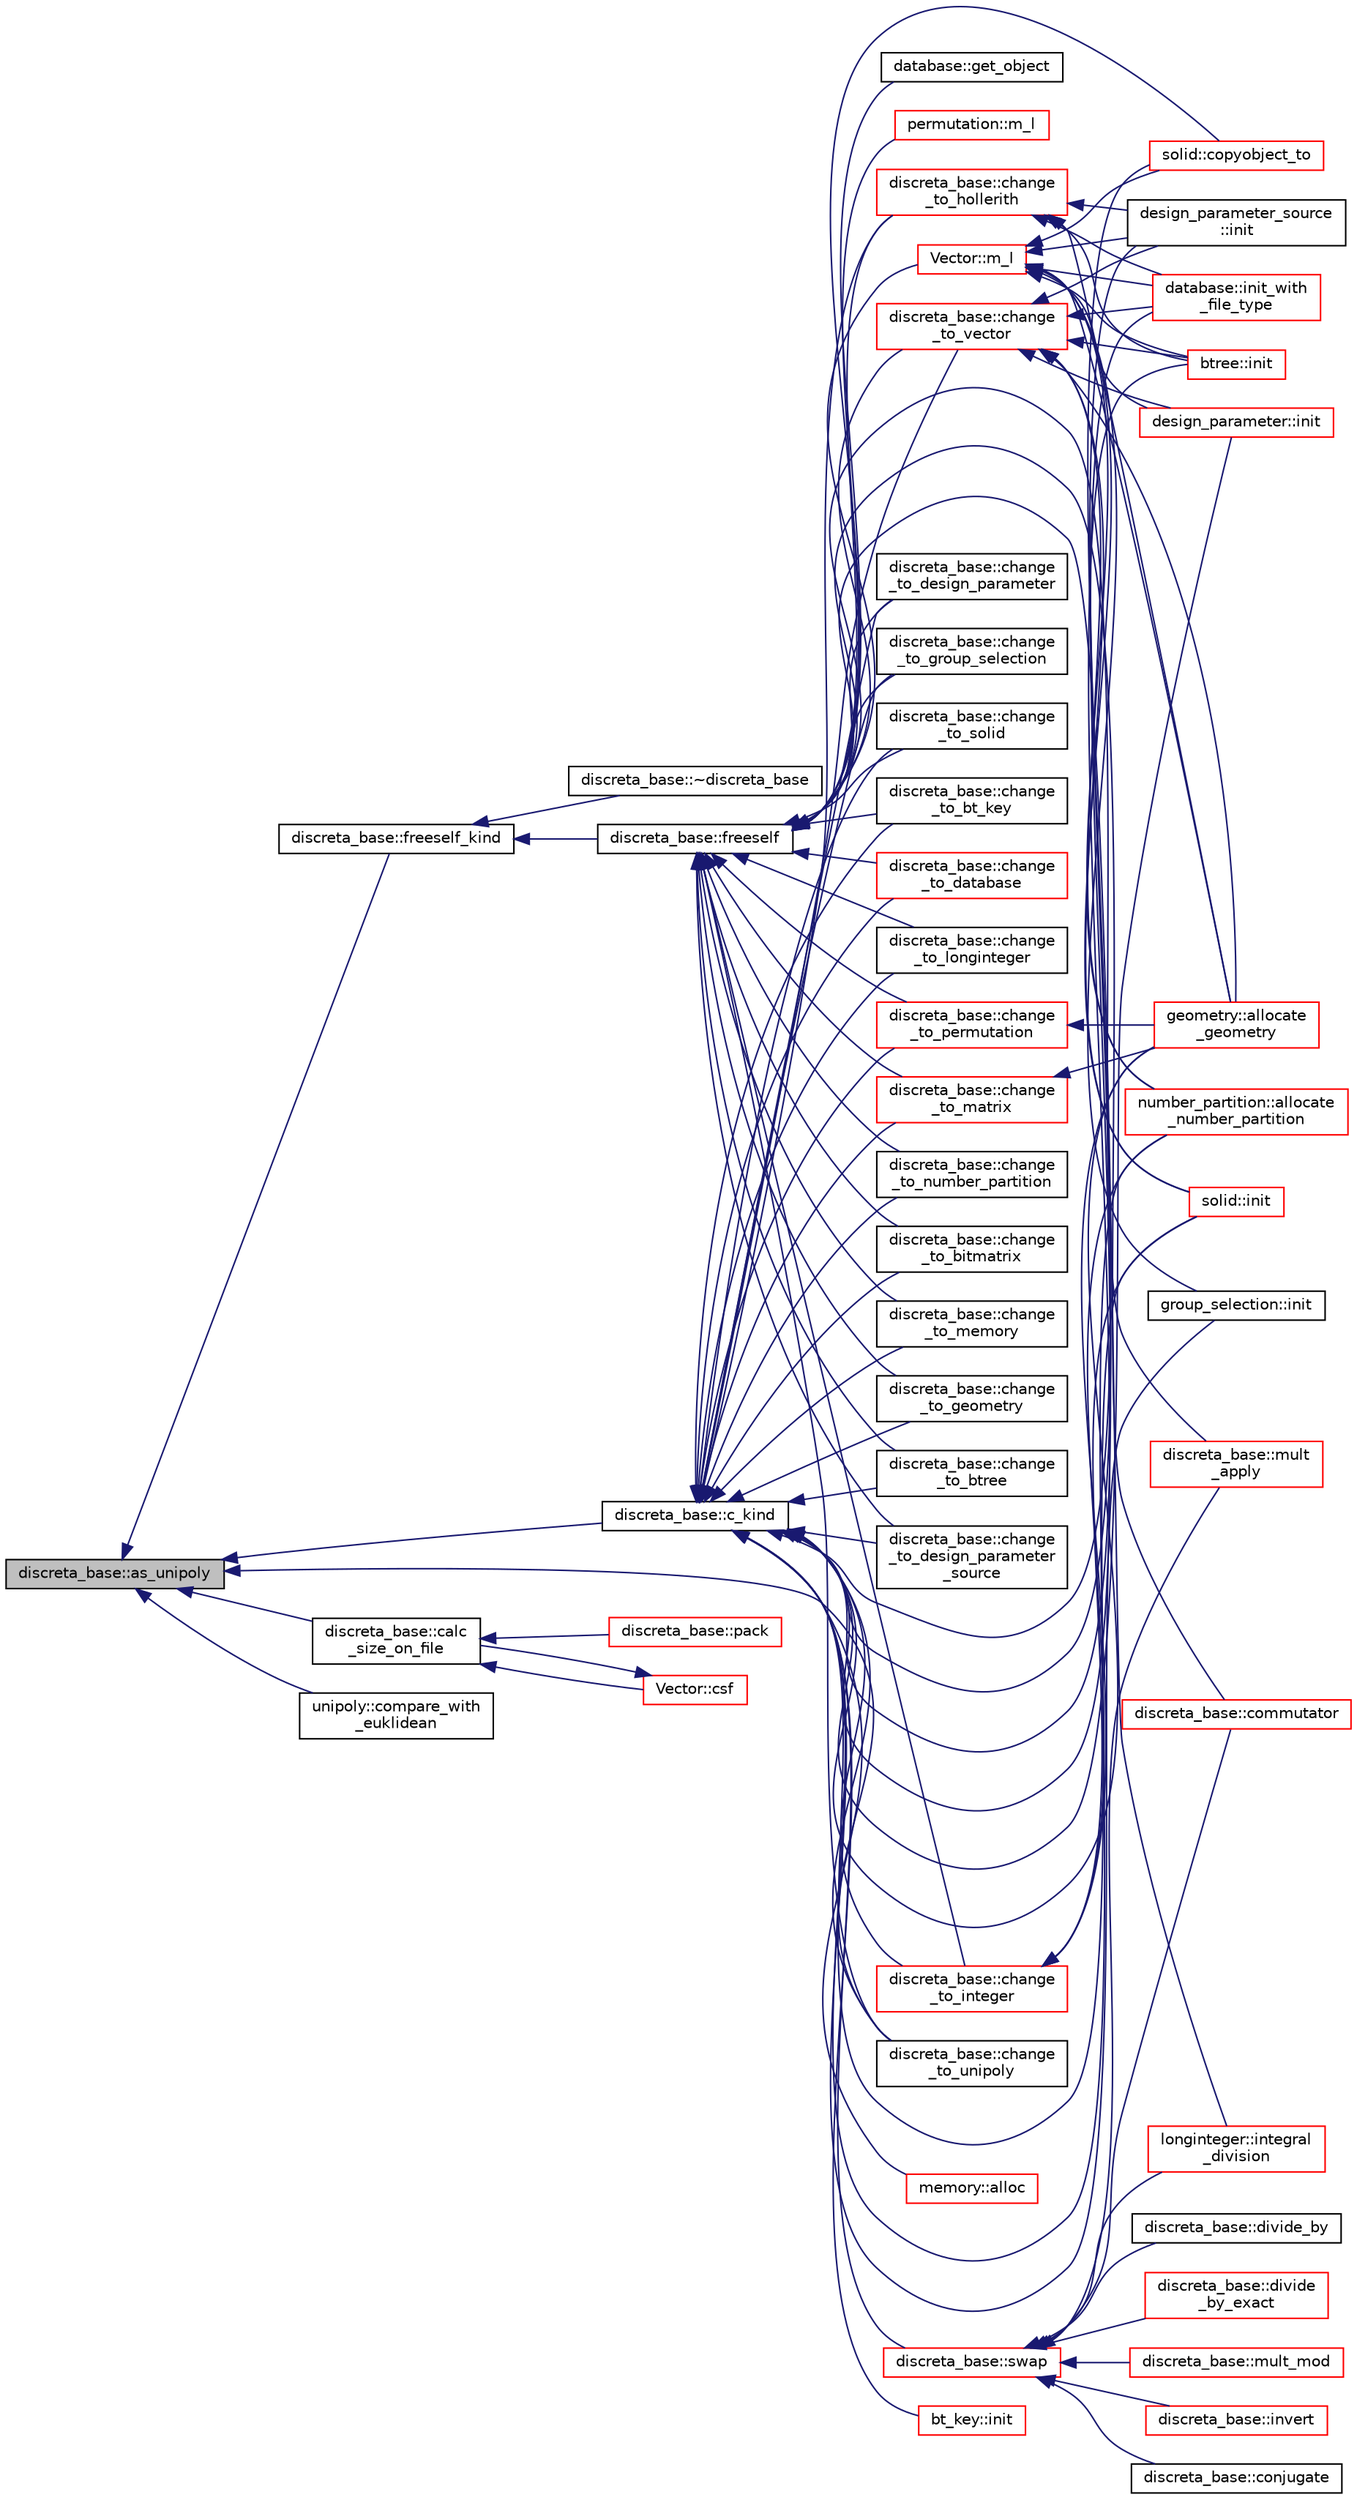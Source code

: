 digraph "discreta_base::as_unipoly"
{
  edge [fontname="Helvetica",fontsize="10",labelfontname="Helvetica",labelfontsize="10"];
  node [fontname="Helvetica",fontsize="10",shape=record];
  rankdir="LR";
  Node7881 [label="discreta_base::as_unipoly",height=0.2,width=0.4,color="black", fillcolor="grey75", style="filled", fontcolor="black"];
  Node7881 -> Node7882 [dir="back",color="midnightblue",fontsize="10",style="solid",fontname="Helvetica"];
  Node7882 [label="discreta_base::freeself_kind",height=0.2,width=0.4,color="black", fillcolor="white", style="filled",URL="$d7/d71/classdiscreta__base.html#a63a23ada2165b3838fab719ed458cec8"];
  Node7882 -> Node7883 [dir="back",color="midnightblue",fontsize="10",style="solid",fontname="Helvetica"];
  Node7883 [label="discreta_base::~discreta_base",height=0.2,width=0.4,color="black", fillcolor="white", style="filled",URL="$d7/d71/classdiscreta__base.html#a14df6915d3622e941d8bd541a6818d0e"];
  Node7882 -> Node7884 [dir="back",color="midnightblue",fontsize="10",style="solid",fontname="Helvetica"];
  Node7884 [label="discreta_base::freeself",height=0.2,width=0.4,color="black", fillcolor="white", style="filled",URL="$d7/d71/classdiscreta__base.html#a9a3c9501a562293b5667c11b9174d6e5"];
  Node7884 -> Node7885 [dir="back",color="midnightblue",fontsize="10",style="solid",fontname="Helvetica"];
  Node7885 [label="discreta_base::mult\l_apply",height=0.2,width=0.4,color="red", fillcolor="white", style="filled",URL="$d7/d71/classdiscreta__base.html#a301b8d0527d3a60ba410bba87446f490"];
  Node7884 -> Node7888 [dir="back",color="midnightblue",fontsize="10",style="solid",fontname="Helvetica"];
  Node7888 [label="discreta_base::commutator",height=0.2,width=0.4,color="red", fillcolor="white", style="filled",URL="$d7/d71/classdiscreta__base.html#a1d0bb4144e3eb15aaf877a0cea656c00"];
  Node7884 -> Node7890 [dir="back",color="midnightblue",fontsize="10",style="solid",fontname="Helvetica"];
  Node7890 [label="database::get_object",height=0.2,width=0.4,color="black", fillcolor="white", style="filled",URL="$db/d72/classdatabase.html#af183761e73fedbd560d9545a36060efc"];
  Node7884 -> Node7891 [dir="back",color="midnightblue",fontsize="10",style="solid",fontname="Helvetica"];
  Node7891 [label="discreta_base::change\l_to_integer",height=0.2,width=0.4,color="red", fillcolor="white", style="filled",URL="$d7/d71/classdiscreta__base.html#a58a5a5bd8f8e6f2dd7b4483b66dc7bb9"];
  Node7891 -> Node8041 [dir="back",color="midnightblue",fontsize="10",style="solid",fontname="Helvetica"];
  Node8041 [label="geometry::allocate\l_geometry",height=0.2,width=0.4,color="red", fillcolor="white", style="filled",URL="$da/d44/classgeometry.html#a243e84ff38207957ad5976020c19a033"];
  Node7891 -> Node8152 [dir="back",color="midnightblue",fontsize="10",style="solid",fontname="Helvetica"];
  Node8152 [label="number_partition::allocate\l_number_partition",height=0.2,width=0.4,color="red", fillcolor="white", style="filled",URL="$df/d50/classnumber__partition.html#a3c5649dc95f5ca53df4b0c58de6c1dc5"];
  Node7891 -> Node8153 [dir="back",color="midnightblue",fontsize="10",style="solid",fontname="Helvetica"];
  Node8153 [label="solid::init",height=0.2,width=0.4,color="red", fillcolor="white", style="filled",URL="$d8/def/classsolid.html#afc711954316958b35630fbc8542bcd05"];
  Node7884 -> Node8155 [dir="back",color="midnightblue",fontsize="10",style="solid",fontname="Helvetica"];
  Node8155 [label="discreta_base::change\l_to_longinteger",height=0.2,width=0.4,color="black", fillcolor="white", style="filled",URL="$d7/d71/classdiscreta__base.html#aa65b4b95b89b1df5ff8e0ef944e598a9"];
  Node7884 -> Node8156 [dir="back",color="midnightblue",fontsize="10",style="solid",fontname="Helvetica"];
  Node8156 [label="discreta_base::change\l_to_vector",height=0.2,width=0.4,color="red", fillcolor="white", style="filled",URL="$d7/d71/classdiscreta__base.html#a66186d19c55ad54af11e2a040a763c38"];
  Node8156 -> Node8114 [dir="back",color="midnightblue",fontsize="10",style="solid",fontname="Helvetica"];
  Node8114 [label="btree::init",height=0.2,width=0.4,color="red", fillcolor="white", style="filled",URL="$dd/db0/classbtree.html#a3c88706e9886f1f9bc142b511aeab642"];
  Node8156 -> Node8157 [dir="back",color="midnightblue",fontsize="10",style="solid",fontname="Helvetica"];
  Node8157 [label="database::init_with\l_file_type",height=0.2,width=0.4,color="red", fillcolor="white", style="filled",URL="$db/d72/classdatabase.html#a3b7a27f69a64812a6bfd765158d62476"];
  Node8156 -> Node7913 [dir="back",color="midnightblue",fontsize="10",style="solid",fontname="Helvetica"];
  Node7913 [label="design_parameter::init",height=0.2,width=0.4,color="red", fillcolor="white", style="filled",URL="$da/d94/classdesign__parameter.html#af77829be8d9058a84169c36143307b5d"];
  Node8156 -> Node8115 [dir="back",color="midnightblue",fontsize="10",style="solid",fontname="Helvetica"];
  Node8115 [label="design_parameter_source\l::init",height=0.2,width=0.4,color="black", fillcolor="white", style="filled",URL="$df/d4b/classdesign__parameter__source.html#afccf1773adfffec18fd96efaec208b93"];
  Node8156 -> Node8041 [dir="back",color="midnightblue",fontsize="10",style="solid",fontname="Helvetica"];
  Node8156 -> Node8152 [dir="back",color="midnightblue",fontsize="10",style="solid",fontname="Helvetica"];
  Node8156 -> Node8153 [dir="back",color="midnightblue",fontsize="10",style="solid",fontname="Helvetica"];
  Node7884 -> Node8159 [dir="back",color="midnightblue",fontsize="10",style="solid",fontname="Helvetica"];
  Node8159 [label="discreta_base::change\l_to_permutation",height=0.2,width=0.4,color="red", fillcolor="white", style="filled",URL="$d7/d71/classdiscreta__base.html#a38e11ff129ddc29d67b54520e9a0a538"];
  Node8159 -> Node8041 [dir="back",color="midnightblue",fontsize="10",style="solid",fontname="Helvetica"];
  Node7884 -> Node8162 [dir="back",color="midnightblue",fontsize="10",style="solid",fontname="Helvetica"];
  Node8162 [label="discreta_base::change\l_to_number_partition",height=0.2,width=0.4,color="black", fillcolor="white", style="filled",URL="$d7/d71/classdiscreta__base.html#a15be55441d3768c506bf9faabeef9b5b"];
  Node7884 -> Node8163 [dir="back",color="midnightblue",fontsize="10",style="solid",fontname="Helvetica"];
  Node8163 [label="discreta_base::change\l_to_matrix",height=0.2,width=0.4,color="red", fillcolor="white", style="filled",URL="$d7/d71/classdiscreta__base.html#a51f1aaa0764c4161c0dbd981091ca5cb"];
  Node8163 -> Node8041 [dir="back",color="midnightblue",fontsize="10",style="solid",fontname="Helvetica"];
  Node7884 -> Node8165 [dir="back",color="midnightblue",fontsize="10",style="solid",fontname="Helvetica"];
  Node8165 [label="discreta_base::change\l_to_bitmatrix",height=0.2,width=0.4,color="black", fillcolor="white", style="filled",URL="$d7/d71/classdiscreta__base.html#adcb7fdf185f23731b42c96488599919e"];
  Node7884 -> Node8166 [dir="back",color="midnightblue",fontsize="10",style="solid",fontname="Helvetica"];
  Node8166 [label="discreta_base::change\l_to_unipoly",height=0.2,width=0.4,color="black", fillcolor="white", style="filled",URL="$d7/d71/classdiscreta__base.html#a436a1d89a0e7a13ba1ad0ff5813c03ed"];
  Node7884 -> Node8167 [dir="back",color="midnightblue",fontsize="10",style="solid",fontname="Helvetica"];
  Node8167 [label="discreta_base::change\l_to_memory",height=0.2,width=0.4,color="black", fillcolor="white", style="filled",URL="$d7/d71/classdiscreta__base.html#a21a76b868e94f17a6579997f0a50a006"];
  Node7884 -> Node8168 [dir="back",color="midnightblue",fontsize="10",style="solid",fontname="Helvetica"];
  Node8168 [label="discreta_base::change\l_to_geometry",height=0.2,width=0.4,color="black", fillcolor="white", style="filled",URL="$d7/d71/classdiscreta__base.html#a5a3efbeeb01c41259b91ed2d87bfcbb2"];
  Node7884 -> Node8169 [dir="back",color="midnightblue",fontsize="10",style="solid",fontname="Helvetica"];
  Node8169 [label="discreta_base::change\l_to_hollerith",height=0.2,width=0.4,color="red", fillcolor="white", style="filled",URL="$d7/d71/classdiscreta__base.html#a10f410adc814d4568e3b0f84550c4ca1"];
  Node8169 -> Node8114 [dir="back",color="midnightblue",fontsize="10",style="solid",fontname="Helvetica"];
  Node8169 -> Node8157 [dir="back",color="midnightblue",fontsize="10",style="solid",fontname="Helvetica"];
  Node8169 -> Node8115 [dir="back",color="midnightblue",fontsize="10",style="solid",fontname="Helvetica"];
  Node8169 -> Node8041 [dir="back",color="midnightblue",fontsize="10",style="solid",fontname="Helvetica"];
  Node7884 -> Node8170 [dir="back",color="midnightblue",fontsize="10",style="solid",fontname="Helvetica"];
  Node8170 [label="discreta_base::change\l_to_group_selection",height=0.2,width=0.4,color="black", fillcolor="white", style="filled",URL="$d7/d71/classdiscreta__base.html#a6b269515e796a08da4db719ae2dbdca9"];
  Node7884 -> Node8171 [dir="back",color="midnightblue",fontsize="10",style="solid",fontname="Helvetica"];
  Node8171 [label="discreta_base::change\l_to_solid",height=0.2,width=0.4,color="black", fillcolor="white", style="filled",URL="$d7/d71/classdiscreta__base.html#adb0b11a85434f969b3895cb46b67e8c2"];
  Node7884 -> Node8172 [dir="back",color="midnightblue",fontsize="10",style="solid",fontname="Helvetica"];
  Node8172 [label="discreta_base::change\l_to_bt_key",height=0.2,width=0.4,color="black", fillcolor="white", style="filled",URL="$d7/d71/classdiscreta__base.html#af08930510236fe08941bb5c1e4768fe9"];
  Node7884 -> Node8173 [dir="back",color="midnightblue",fontsize="10",style="solid",fontname="Helvetica"];
  Node8173 [label="discreta_base::change\l_to_database",height=0.2,width=0.4,color="red", fillcolor="white", style="filled",URL="$d7/d71/classdiscreta__base.html#a9187fb1e0526e3d327b78bb19475ae40"];
  Node7884 -> Node8174 [dir="back",color="midnightblue",fontsize="10",style="solid",fontname="Helvetica"];
  Node8174 [label="discreta_base::change\l_to_btree",height=0.2,width=0.4,color="black", fillcolor="white", style="filled",URL="$d7/d71/classdiscreta__base.html#a75c8608cf54191c17ee48817cc4dda17"];
  Node7884 -> Node8175 [dir="back",color="midnightblue",fontsize="10",style="solid",fontname="Helvetica"];
  Node8175 [label="discreta_base::change\l_to_design_parameter\l_source",height=0.2,width=0.4,color="black", fillcolor="white", style="filled",URL="$d7/d71/classdiscreta__base.html#adef7252719a3b1b5261d6bc6c44dbda4"];
  Node7884 -> Node8176 [dir="back",color="midnightblue",fontsize="10",style="solid",fontname="Helvetica"];
  Node8176 [label="discreta_base::change\l_to_design_parameter",height=0.2,width=0.4,color="black", fillcolor="white", style="filled",URL="$d7/d71/classdiscreta__base.html#ab207ed39acee5f447708dc9fcfd29e0a"];
  Node7884 -> Node8177 [dir="back",color="midnightblue",fontsize="10",style="solid",fontname="Helvetica"];
  Node8177 [label="longinteger::integral\l_division",height=0.2,width=0.4,color="red", fillcolor="white", style="filled",URL="$d3/d71/classlonginteger.html#a692f761cfc91770ca40ab5c2df4bd358"];
  Node7884 -> Node8182 [dir="back",color="midnightblue",fontsize="10",style="solid",fontname="Helvetica"];
  Node8182 [label="permutation::m_l",height=0.2,width=0.4,color="red", fillcolor="white", style="filled",URL="$d0/d08/classpermutation.html#a9cf73421f89b2c24cf2d08f002752030"];
  Node7884 -> Node8190 [dir="back",color="midnightblue",fontsize="10",style="solid",fontname="Helvetica"];
  Node8190 [label="solid::copyobject_to",height=0.2,width=0.4,color="red", fillcolor="white", style="filled",URL="$d8/def/classsolid.html#a7f35a904885ef626d1a74663fe2cad62"];
  Node7884 -> Node8192 [dir="back",color="midnightblue",fontsize="10",style="solid",fontname="Helvetica"];
  Node8192 [label="Vector::m_l",height=0.2,width=0.4,color="red", fillcolor="white", style="filled",URL="$d5/db2/class_vector.html#a00f5520c2a6b4f5282a1a8bcf8ea74eb"];
  Node8192 -> Node8114 [dir="back",color="midnightblue",fontsize="10",style="solid",fontname="Helvetica"];
  Node8192 -> Node8157 [dir="back",color="midnightblue",fontsize="10",style="solid",fontname="Helvetica"];
  Node8192 -> Node7913 [dir="back",color="midnightblue",fontsize="10",style="solid",fontname="Helvetica"];
  Node8192 -> Node8115 [dir="back",color="midnightblue",fontsize="10",style="solid",fontname="Helvetica"];
  Node8192 -> Node8041 [dir="back",color="midnightblue",fontsize="10",style="solid",fontname="Helvetica"];
  Node8192 -> Node8194 [dir="back",color="midnightblue",fontsize="10",style="solid",fontname="Helvetica"];
  Node8194 [label="group_selection::init",height=0.2,width=0.4,color="black", fillcolor="white", style="filled",URL="$d6/db0/classgroup__selection.html#ad12ab2226024716902e4a85c4772732b"];
  Node8192 -> Node8152 [dir="back",color="midnightblue",fontsize="10",style="solid",fontname="Helvetica"];
  Node8192 -> Node8153 [dir="back",color="midnightblue",fontsize="10",style="solid",fontname="Helvetica"];
  Node8192 -> Node8190 [dir="back",color="midnightblue",fontsize="10",style="solid",fontname="Helvetica"];
  Node7881 -> Node8250 [dir="back",color="midnightblue",fontsize="10",style="solid",fontname="Helvetica"];
  Node8250 [label="discreta_base::c_kind",height=0.2,width=0.4,color="black", fillcolor="white", style="filled",URL="$d7/d71/classdiscreta__base.html#adc2ff61589c2d083688e7a43f333cb62"];
  Node8250 -> Node8251 [dir="back",color="midnightblue",fontsize="10",style="solid",fontname="Helvetica"];
  Node8251 [label="discreta_base::swap",height=0.2,width=0.4,color="red", fillcolor="white", style="filled",URL="$d7/d71/classdiscreta__base.html#a2e8acbb9d3476675dac5b6a583b0293e"];
  Node8251 -> Node8252 [dir="back",color="midnightblue",fontsize="10",style="solid",fontname="Helvetica"];
  Node8252 [label="discreta_base::mult_mod",height=0.2,width=0.4,color="red", fillcolor="white", style="filled",URL="$d7/d71/classdiscreta__base.html#a01f00cf6c9f4a8d6209636de98e05c30"];
  Node8251 -> Node8257 [dir="back",color="midnightblue",fontsize="10",style="solid",fontname="Helvetica"];
  Node8257 [label="discreta_base::invert",height=0.2,width=0.4,color="red", fillcolor="white", style="filled",URL="$d7/d71/classdiscreta__base.html#a3c415a064ce76e183f000912875dea74"];
  Node8251 -> Node7885 [dir="back",color="midnightblue",fontsize="10",style="solid",fontname="Helvetica"];
  Node8251 -> Node7888 [dir="back",color="midnightblue",fontsize="10",style="solid",fontname="Helvetica"];
  Node8251 -> Node8272 [dir="back",color="midnightblue",fontsize="10",style="solid",fontname="Helvetica"];
  Node8272 [label="discreta_base::conjugate",height=0.2,width=0.4,color="black", fillcolor="white", style="filled",URL="$d7/d71/classdiscreta__base.html#a463f1481dd1a3ab42deb6162e25ba725"];
  Node8251 -> Node8273 [dir="back",color="midnightblue",fontsize="10",style="solid",fontname="Helvetica"];
  Node8273 [label="discreta_base::divide_by",height=0.2,width=0.4,color="black", fillcolor="white", style="filled",URL="$d7/d71/classdiscreta__base.html#aa3f9d43fab5e6240202fbd7c1f5e3e74"];
  Node8251 -> Node8274 [dir="back",color="midnightblue",fontsize="10",style="solid",fontname="Helvetica"];
  Node8274 [label="discreta_base::divide\l_by_exact",height=0.2,width=0.4,color="red", fillcolor="white", style="filled",URL="$d7/d71/classdiscreta__base.html#a14ea31dd075b20644457db08319389ef"];
  Node8251 -> Node8177 [dir="back",color="midnightblue",fontsize="10",style="solid",fontname="Helvetica"];
  Node8250 -> Node8072 [dir="back",color="midnightblue",fontsize="10",style="solid",fontname="Helvetica"];
  Node8072 [label="bt_key::init",height=0.2,width=0.4,color="red", fillcolor="white", style="filled",URL="$d1/de5/classbt__key.html#ae6b27c89a5f6dec6a7a19583a4b112a8"];
  Node8250 -> Node8114 [dir="back",color="midnightblue",fontsize="10",style="solid",fontname="Helvetica"];
  Node8250 -> Node8157 [dir="back",color="midnightblue",fontsize="10",style="solid",fontname="Helvetica"];
  Node8250 -> Node7913 [dir="back",color="midnightblue",fontsize="10",style="solid",fontname="Helvetica"];
  Node8250 -> Node8115 [dir="back",color="midnightblue",fontsize="10",style="solid",fontname="Helvetica"];
  Node8250 -> Node7891 [dir="back",color="midnightblue",fontsize="10",style="solid",fontname="Helvetica"];
  Node8250 -> Node8155 [dir="back",color="midnightblue",fontsize="10",style="solid",fontname="Helvetica"];
  Node8250 -> Node8156 [dir="back",color="midnightblue",fontsize="10",style="solid",fontname="Helvetica"];
  Node8250 -> Node8159 [dir="back",color="midnightblue",fontsize="10",style="solid",fontname="Helvetica"];
  Node8250 -> Node8162 [dir="back",color="midnightblue",fontsize="10",style="solid",fontname="Helvetica"];
  Node8250 -> Node8163 [dir="back",color="midnightblue",fontsize="10",style="solid",fontname="Helvetica"];
  Node8250 -> Node8165 [dir="back",color="midnightblue",fontsize="10",style="solid",fontname="Helvetica"];
  Node8250 -> Node8166 [dir="back",color="midnightblue",fontsize="10",style="solid",fontname="Helvetica"];
  Node8250 -> Node8167 [dir="back",color="midnightblue",fontsize="10",style="solid",fontname="Helvetica"];
  Node8250 -> Node8168 [dir="back",color="midnightblue",fontsize="10",style="solid",fontname="Helvetica"];
  Node8250 -> Node8169 [dir="back",color="midnightblue",fontsize="10",style="solid",fontname="Helvetica"];
  Node8250 -> Node8170 [dir="back",color="midnightblue",fontsize="10",style="solid",fontname="Helvetica"];
  Node8250 -> Node8171 [dir="back",color="midnightblue",fontsize="10",style="solid",fontname="Helvetica"];
  Node8250 -> Node8172 [dir="back",color="midnightblue",fontsize="10",style="solid",fontname="Helvetica"];
  Node8250 -> Node8173 [dir="back",color="midnightblue",fontsize="10",style="solid",fontname="Helvetica"];
  Node8250 -> Node8174 [dir="back",color="midnightblue",fontsize="10",style="solid",fontname="Helvetica"];
  Node8250 -> Node8175 [dir="back",color="midnightblue",fontsize="10",style="solid",fontname="Helvetica"];
  Node8250 -> Node8176 [dir="back",color="midnightblue",fontsize="10",style="solid",fontname="Helvetica"];
  Node8250 -> Node8041 [dir="back",color="midnightblue",fontsize="10",style="solid",fontname="Helvetica"];
  Node8250 -> Node8194 [dir="back",color="midnightblue",fontsize="10",style="solid",fontname="Helvetica"];
  Node8250 -> Node8324 [dir="back",color="midnightblue",fontsize="10",style="solid",fontname="Helvetica"];
  Node8324 [label="memory::alloc",height=0.2,width=0.4,color="red", fillcolor="white", style="filled",URL="$d8/d99/classmemory.html#a44ac20be537668e94b5d42e6a6c74b6f"];
  Node8250 -> Node8152 [dir="back",color="midnightblue",fontsize="10",style="solid",fontname="Helvetica"];
  Node8250 -> Node8153 [dir="back",color="midnightblue",fontsize="10",style="solid",fontname="Helvetica"];
  Node8250 -> Node8190 [dir="back",color="midnightblue",fontsize="10",style="solid",fontname="Helvetica"];
  Node7881 -> Node8332 [dir="back",color="midnightblue",fontsize="10",style="solid",fontname="Helvetica"];
  Node8332 [label="discreta_base::calc\l_size_on_file",height=0.2,width=0.4,color="black", fillcolor="white", style="filled",URL="$d7/d71/classdiscreta__base.html#ae342640849a0b5bd6096b8e29c7145ff"];
  Node8332 -> Node8333 [dir="back",color="midnightblue",fontsize="10",style="solid",fontname="Helvetica"];
  Node8333 [label="discreta_base::pack",height=0.2,width=0.4,color="red", fillcolor="white", style="filled",URL="$d7/d71/classdiscreta__base.html#aca663109cfebec3214b8f55a1234b3a1"];
  Node8332 -> Node8338 [dir="back",color="midnightblue",fontsize="10",style="solid",fontname="Helvetica"];
  Node8338 [label="Vector::csf",height=0.2,width=0.4,color="red", fillcolor="white", style="filled",URL="$d5/db2/class_vector.html#a7bbfe1d599a93f58b2150a026a27b0f4"];
  Node8338 -> Node8332 [dir="back",color="midnightblue",fontsize="10",style="solid",fontname="Helvetica"];
  Node7881 -> Node8166 [dir="back",color="midnightblue",fontsize="10",style="solid",fontname="Helvetica"];
  Node7881 -> Node8339 [dir="back",color="midnightblue",fontsize="10",style="solid",fontname="Helvetica"];
  Node8339 [label="unipoly::compare_with\l_euklidean",height=0.2,width=0.4,color="black", fillcolor="white", style="filled",URL="$d1/d89/classunipoly.html#ae51f546d1fadd05e03bc71df1aa57d64"];
}
